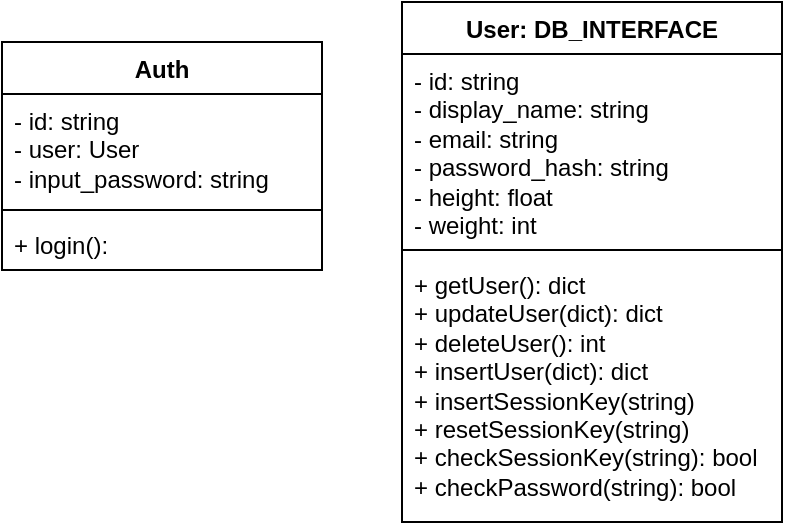 <mxfile version="22.0.8" type="device">
  <diagram name="Page-1" id="LMZbuipIvIKaLdhB1mFI">
    <mxGraphModel dx="807" dy="441" grid="1" gridSize="10" guides="1" tooltips="1" connect="1" arrows="1" fold="1" page="1" pageScale="1" pageWidth="850" pageHeight="1100" math="0" shadow="0">
      <root>
        <mxCell id="0" />
        <mxCell id="1" parent="0" />
        <mxCell id="J0evsZpG7cQjJW_owDlR-1" value="User: DB_INTERFACE" style="swimlane;fontStyle=1;align=center;verticalAlign=top;childLayout=stackLayout;horizontal=1;startSize=26;horizontalStack=0;resizeParent=1;resizeParentMax=0;resizeLast=0;collapsible=1;marginBottom=0;whiteSpace=wrap;html=1;" parent="1" vertex="1">
          <mxGeometry x="280" y="100" width="190" height="260" as="geometry" />
        </mxCell>
        <mxCell id="J0evsZpG7cQjJW_owDlR-2" value="- id: string&lt;br&gt;-&amp;nbsp;display_name&lt;span style=&quot;background-color: initial;&quot;&gt;: string&lt;/span&gt;&lt;br&gt;- email: string&lt;br&gt;-&amp;nbsp;password_hash&lt;span style=&quot;background-color: initial;&quot;&gt;: string&lt;/span&gt;&lt;br&gt;- height: float&lt;br&gt;- weight: int" style="text;strokeColor=none;fillColor=none;align=left;verticalAlign=top;spacingLeft=4;spacingRight=4;overflow=hidden;rotatable=0;points=[[0,0.5],[1,0.5]];portConstraint=eastwest;whiteSpace=wrap;html=1;" parent="J0evsZpG7cQjJW_owDlR-1" vertex="1">
          <mxGeometry y="26" width="190" height="94" as="geometry" />
        </mxCell>
        <mxCell id="J0evsZpG7cQjJW_owDlR-3" value="" style="line;strokeWidth=1;fillColor=none;align=left;verticalAlign=middle;spacingTop=-1;spacingLeft=3;spacingRight=3;rotatable=0;labelPosition=right;points=[];portConstraint=eastwest;strokeColor=inherit;" parent="J0evsZpG7cQjJW_owDlR-1" vertex="1">
          <mxGeometry y="120" width="190" height="8" as="geometry" />
        </mxCell>
        <mxCell id="J0evsZpG7cQjJW_owDlR-4" value="+ getUser(): dict&lt;br&gt;+ updateUser(dict): dict&lt;br&gt;+ deleteUser(): int&lt;br&gt;+ insertUser(dict): dict&lt;br&gt;+ insertSessionKey(string)&lt;br&gt;+ resetSessionKey(string)&lt;br&gt;+ checkSessionKey(string): bool&lt;br&gt;+ checkPassword(string): bool" style="text;strokeColor=none;fillColor=none;align=left;verticalAlign=top;spacingLeft=4;spacingRight=4;overflow=hidden;rotatable=0;points=[[0,0.5],[1,0.5]];portConstraint=eastwest;whiteSpace=wrap;html=1;" parent="J0evsZpG7cQjJW_owDlR-1" vertex="1">
          <mxGeometry y="128" width="190" height="132" as="geometry" />
        </mxCell>
        <mxCell id="J0evsZpG7cQjJW_owDlR-9" value="Auth" style="swimlane;fontStyle=1;align=center;verticalAlign=top;childLayout=stackLayout;horizontal=1;startSize=26;horizontalStack=0;resizeParent=1;resizeParentMax=0;resizeLast=0;collapsible=1;marginBottom=0;whiteSpace=wrap;html=1;" parent="1" vertex="1">
          <mxGeometry x="80" y="120" width="160" height="114" as="geometry" />
        </mxCell>
        <mxCell id="J0evsZpG7cQjJW_owDlR-10" value="- id: string&lt;br&gt;- user: User&lt;br&gt;- input_password: string" style="text;strokeColor=none;fillColor=none;align=left;verticalAlign=top;spacingLeft=4;spacingRight=4;overflow=hidden;rotatable=0;points=[[0,0.5],[1,0.5]];portConstraint=eastwest;whiteSpace=wrap;html=1;" parent="J0evsZpG7cQjJW_owDlR-9" vertex="1">
          <mxGeometry y="26" width="160" height="54" as="geometry" />
        </mxCell>
        <mxCell id="J0evsZpG7cQjJW_owDlR-11" value="" style="line;strokeWidth=1;fillColor=none;align=left;verticalAlign=middle;spacingTop=-1;spacingLeft=3;spacingRight=3;rotatable=0;labelPosition=right;points=[];portConstraint=eastwest;strokeColor=inherit;" parent="J0evsZpG7cQjJW_owDlR-9" vertex="1">
          <mxGeometry y="80" width="160" height="8" as="geometry" />
        </mxCell>
        <mxCell id="J0evsZpG7cQjJW_owDlR-12" value="+ login():&amp;nbsp;" style="text;strokeColor=none;fillColor=none;align=left;verticalAlign=top;spacingLeft=4;spacingRight=4;overflow=hidden;rotatable=0;points=[[0,0.5],[1,0.5]];portConstraint=eastwest;whiteSpace=wrap;html=1;" parent="J0evsZpG7cQjJW_owDlR-9" vertex="1">
          <mxGeometry y="88" width="160" height="26" as="geometry" />
        </mxCell>
      </root>
    </mxGraphModel>
  </diagram>
</mxfile>
